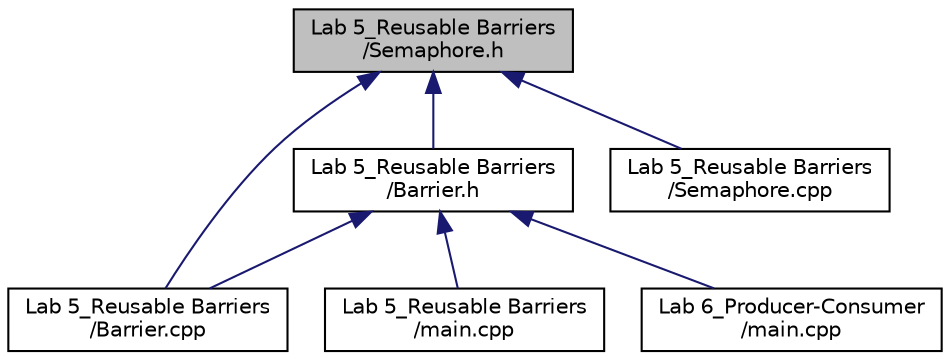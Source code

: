 digraph "Lab 5_Reusable Barriers/Semaphore.h"
{
 // LATEX_PDF_SIZE
  edge [fontname="Helvetica",fontsize="10",labelfontname="Helvetica",labelfontsize="10"];
  node [fontname="Helvetica",fontsize="10",shape=record];
  Node1 [label="Lab 5_Reusable Barriers\l/Semaphore.h",height=0.2,width=0.4,color="black", fillcolor="grey75", style="filled", fontcolor="black",tooltip=" "];
  Node1 -> Node2 [dir="back",color="midnightblue",fontsize="10",style="solid",fontname="Helvetica"];
  Node2 [label="Lab 5_Reusable Barriers\l/Barrier.h",height=0.2,width=0.4,color="black", fillcolor="white", style="filled",URL="$_barrier_8h.html",tooltip=" "];
  Node2 -> Node3 [dir="back",color="midnightblue",fontsize="10",style="solid",fontname="Helvetica"];
  Node3 [label="Lab 5_Reusable Barriers\l/Barrier.cpp",height=0.2,width=0.4,color="black", fillcolor="white", style="filled",URL="$_barrier_8cpp.html",tooltip=" "];
  Node2 -> Node4 [dir="back",color="midnightblue",fontsize="10",style="solid",fontname="Helvetica"];
  Node4 [label="Lab 5_Reusable Barriers\l/main.cpp",height=0.2,width=0.4,color="black", fillcolor="white", style="filled",URL="$_lab_015___reusable_01_barriers_2main_8cpp.html",tooltip=" "];
  Node2 -> Node5 [dir="back",color="midnightblue",fontsize="10",style="solid",fontname="Helvetica"];
  Node5 [label="Lab 6_Producer-Consumer\l/main.cpp",height=0.2,width=0.4,color="black", fillcolor="white", style="filled",URL="$_lab_016___producer-_consumer_2main_8cpp.html",tooltip=" "];
  Node1 -> Node3 [dir="back",color="midnightblue",fontsize="10",style="solid",fontname="Helvetica"];
  Node1 -> Node6 [dir="back",color="midnightblue",fontsize="10",style="solid",fontname="Helvetica"];
  Node6 [label="Lab 5_Reusable Barriers\l/Semaphore.cpp",height=0.2,width=0.4,color="black", fillcolor="white", style="filled",URL="$_lab_015___reusable_01_barriers_2_semaphore_8cpp.html",tooltip=" "];
}
